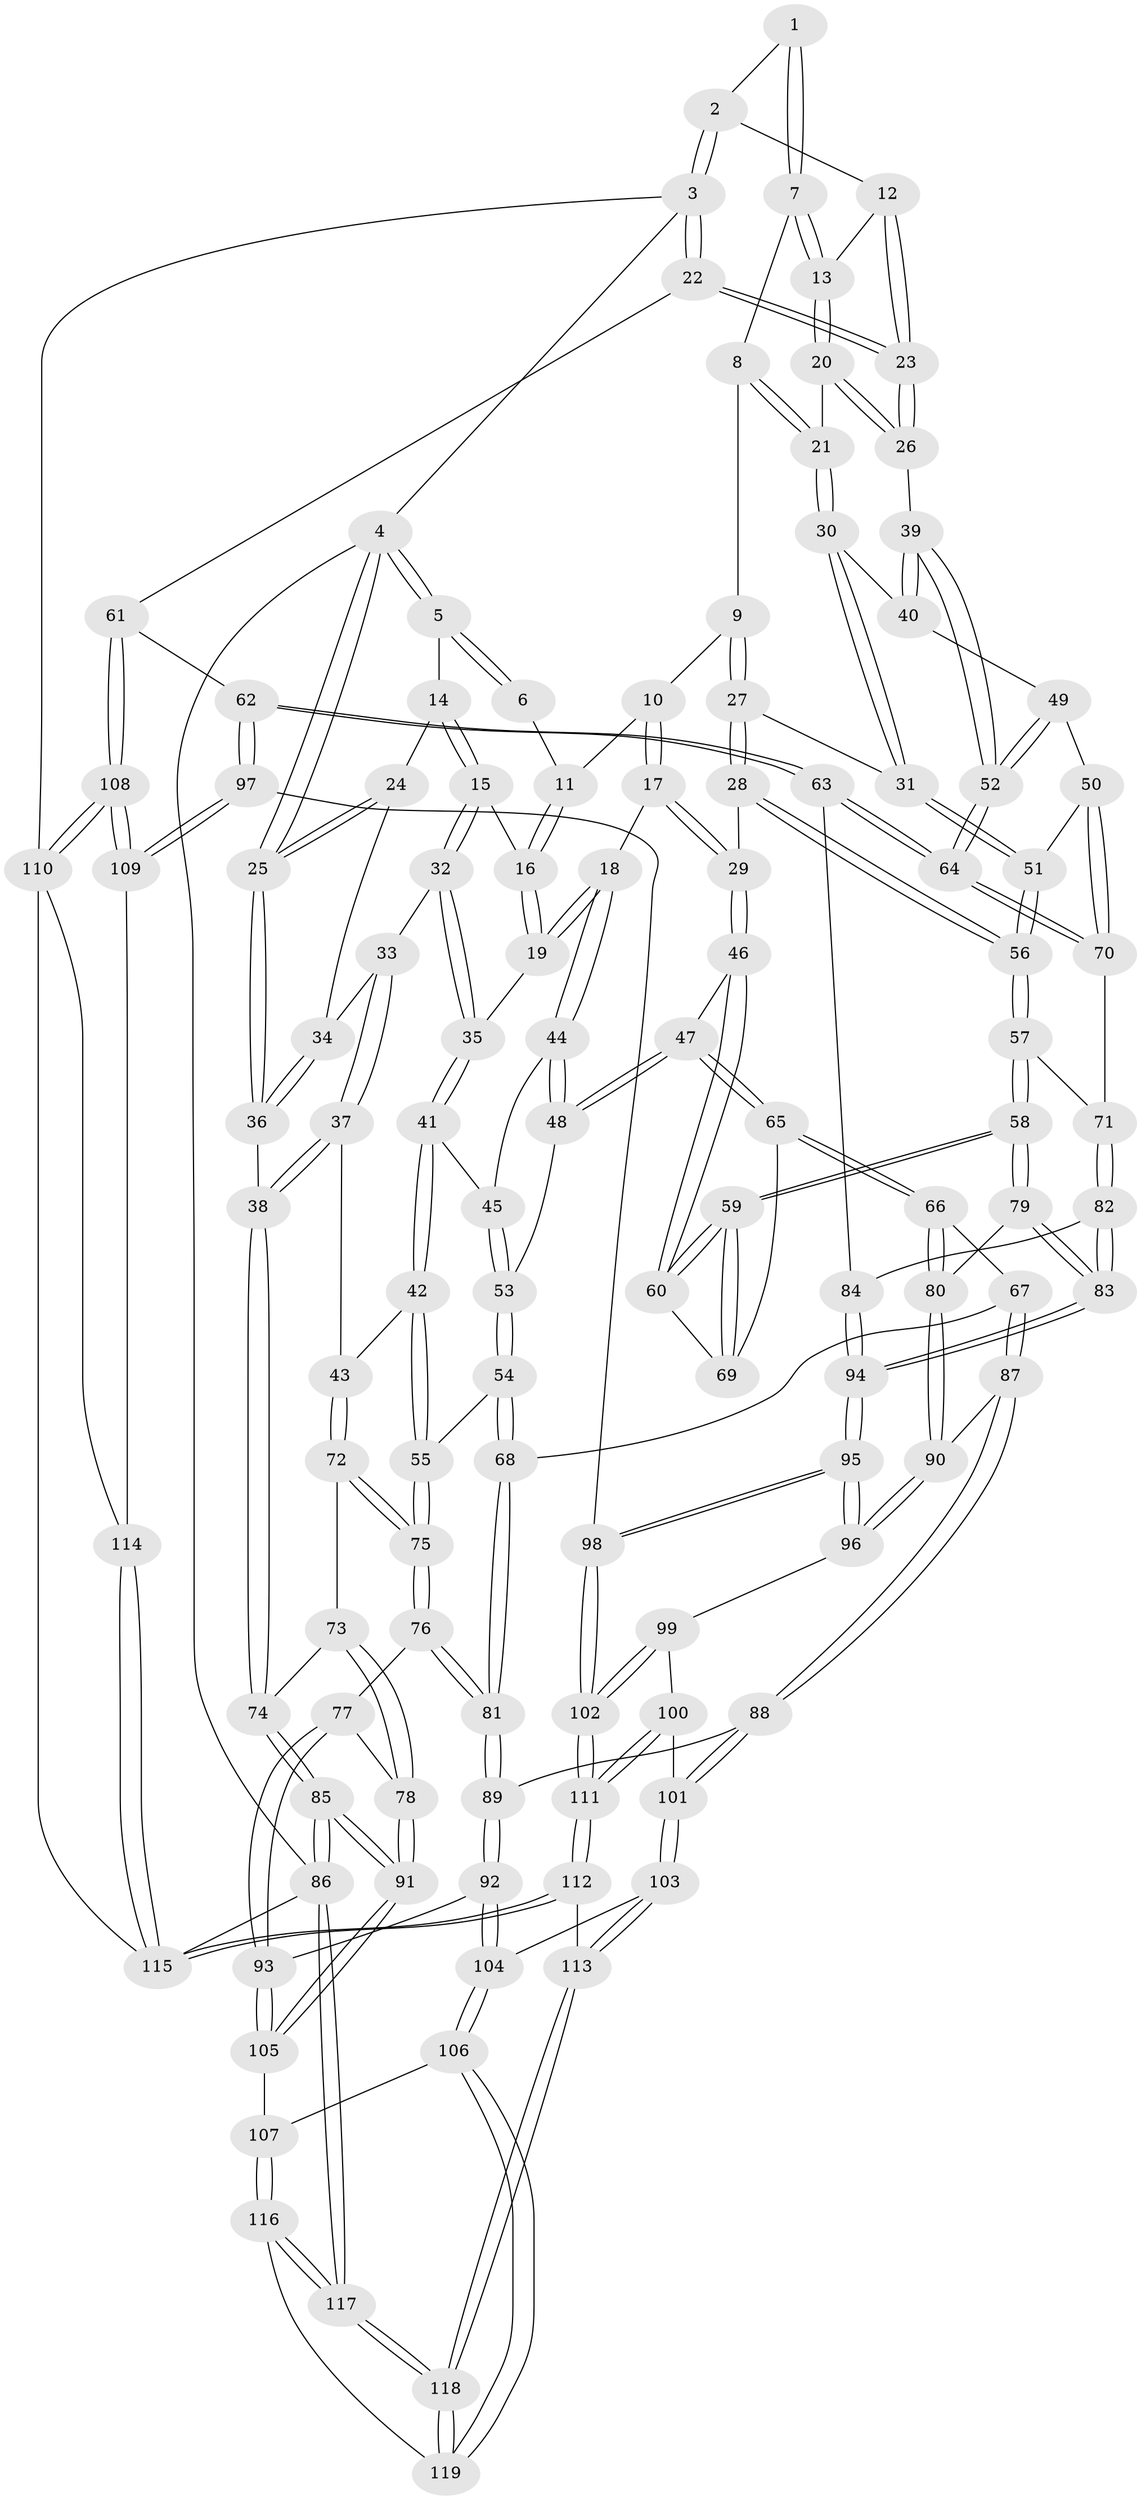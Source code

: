 // Generated by graph-tools (version 1.1) at 2025/11/02/27/25 16:11:51]
// undirected, 119 vertices, 294 edges
graph export_dot {
graph [start="1"]
  node [color=gray90,style=filled];
  1 [pos="+0.743649680823294+0"];
  2 [pos="+1+0"];
  3 [pos="+1+0"];
  4 [pos="+0+0"];
  5 [pos="+0.05015758657424036+0"];
  6 [pos="+0.5058816054080143+0"];
  7 [pos="+0.7470907732596125+0"];
  8 [pos="+0.7083471969375431+0.02305893496485178"];
  9 [pos="+0.5875596455860805+0.11210423556267787"];
  10 [pos="+0.4912125842863035+0.025674243295742045"];
  11 [pos="+0.47902597584426343+0.008609561349297789"];
  12 [pos="+0.9130173468523116+0.08934723183698536"];
  13 [pos="+0.8646163819541298+0.0861518392012214"];
  14 [pos="+0.14301720932974887+0"];
  15 [pos="+0.22290037377862187+0.05984359328490974"];
  16 [pos="+0.374052094946084+0.09179138021471475"];
  17 [pos="+0.46755135727021213+0.23457003547589778"];
  18 [pos="+0.45621926321499334+0.23367167059811692"];
  19 [pos="+0.425967987455496+0.20699908940151135"];
  20 [pos="+0.8320180592586287+0.17099863623607517"];
  21 [pos="+0.7491161035485859+0.21993528138488078"];
  22 [pos="+1+0.21834458593872802"];
  23 [pos="+1+0.2178810360393962"];
  24 [pos="+0.054716959478128595+0.16922158066546852"];
  25 [pos="+0+0"];
  26 [pos="+0.9957580313357317+0.25499409167271886"];
  27 [pos="+0.5725701090778959+0.24697721558230826"];
  28 [pos="+0.564278371881995+0.2514577938229826"];
  29 [pos="+0.5475205008276999+0.2552914539604509"];
  30 [pos="+0.7399961021034308+0.2380020759501031"];
  31 [pos="+0.6890468160207385+0.2618752345103942"];
  32 [pos="+0.21228464726437138+0.20807488904550175"];
  33 [pos="+0.062466489146720164+0.22015070640462833"];
  34 [pos="+0.04813211258763068+0.21421318540108872"];
  35 [pos="+0.21754204750008202+0.21930533667119947"];
  36 [pos="+0+0.2589645645675614"];
  37 [pos="+0.08249209789459178+0.3403877357796301"];
  38 [pos="+0+0.275840479346441"];
  39 [pos="+0.8855639811318126+0.31598535123203225"];
  40 [pos="+0.7831916352740578+0.2705043380415669"];
  41 [pos="+0.22367827566500265+0.2730080183853229"];
  42 [pos="+0.2087656109585565+0.2945103974009452"];
  43 [pos="+0.11941322238112063+0.3729096112040922"];
  44 [pos="+0.41444204303233617+0.2769288719205971"];
  45 [pos="+0.25547394066400214+0.2922518810550072"];
  46 [pos="+0.5053107702818139+0.36808531052961885"];
  47 [pos="+0.3865594212915026+0.3808957291587062"];
  48 [pos="+0.37889827840826007+0.372591481749758"];
  49 [pos="+0.7904558808215515+0.35362888828255185"];
  50 [pos="+0.7563972183914053+0.41004745510599744"];
  51 [pos="+0.7062995918781917+0.37121901173357563"];
  52 [pos="+0.8680277991981452+0.4001958356495653"];
  53 [pos="+0.32301905398738445+0.37576753135214586"];
  54 [pos="+0.278342642541688+0.4622522802598124"];
  55 [pos="+0.2531500957107197+0.45930842888885676"];
  56 [pos="+0.6231495018622124+0.4615979715322121"];
  57 [pos="+0.6229707402743084+0.46221747360456017"];
  58 [pos="+0.5679097948522451+0.49401741778867075"];
  59 [pos="+0.5503157746643044+0.46825319624672374"];
  60 [pos="+0.505678939600018+0.3990902800107849"];
  61 [pos="+1+0.6017446912505429"];
  62 [pos="+1+0.60090920173762"];
  63 [pos="+0.8981051870403242+0.5463681142527695"];
  64 [pos="+0.8626456060730342+0.49809632677639276"];
  65 [pos="+0.4137490570597841+0.45449003281087935"];
  66 [pos="+0.40470315654187533+0.5055624930449572"];
  67 [pos="+0.38691695807758564+0.5137686180725426"];
  68 [pos="+0.32243184433229105+0.5111463777604964"];
  69 [pos="+0.43195782126775845+0.44428754181356117"];
  70 [pos="+0.8015178900016937+0.4715053997276905"];
  71 [pos="+0.682974776099947+0.49398454847289325"];
  72 [pos="+0.11352107104257811+0.4140986082961561"];
  73 [pos="+0.08611491353712818+0.4253596425004851"];
  74 [pos="+0+0.3476137633013545"];
  75 [pos="+0.16760723265778377+0.4791349344449835"];
  76 [pos="+0.16012657926005888+0.5255884119101478"];
  77 [pos="+0.1191583393302251+0.5660980618979061"];
  78 [pos="+0+0.6076216765893662"];
  79 [pos="+0.550252975286779+0.5278184009045338"];
  80 [pos="+0.5179924989516214+0.5495685903430294"];
  81 [pos="+0.2634887149157527+0.6161616395673469"];
  82 [pos="+0.6874028419848115+0.5350853632187529"];
  83 [pos="+0.6974534142960559+0.6442545979410501"];
  84 [pos="+0.892879549455084+0.5494117746727861"];
  85 [pos="+0+0.6892198346623672"];
  86 [pos="+0+1"];
  87 [pos="+0.3846996902709352+0.6645062137562323"];
  88 [pos="+0.36599258615860125+0.686172988724079"];
  89 [pos="+0.26673543722459186+0.6536081131875132"];
  90 [pos="+0.5057805762661653+0.6193558100836469"];
  91 [pos="+0+0.6891290245969943"];
  92 [pos="+0.19641764881481608+0.70957371297853"];
  93 [pos="+0.18152902676402452+0.7059404274390916"];
  94 [pos="+0.7064125040269541+0.6589112686449343"];
  95 [pos="+0.6915008623370802+0.7021472338016977"];
  96 [pos="+0.541654399825035+0.6836507574019528"];
  97 [pos="+0.8273792394277188+0.8107937056071964"];
  98 [pos="+0.7112265628533895+0.7903377981769912"];
  99 [pos="+0.5272031812829234+0.7087007379307964"];
  100 [pos="+0.40546459297409493+0.7912593311133128"];
  101 [pos="+0.40200983537064616+0.7903636967295253"];
  102 [pos="+0.6033419803170181+0.9357720822677259"];
  103 [pos="+0.29342298535921846+0.8703065507853011"];
  104 [pos="+0.234452114999767+0.8538855157766095"];
  105 [pos="+0+0.7414181459495751"];
  106 [pos="+0.15986528589646135+0.8952405851791289"];
  107 [pos="+0.08162771775397576+0.868785743386148"];
  108 [pos="+1+0.8744766374395103"];
  109 [pos="+0.8692346878564509+0.881085419598638"];
  110 [pos="+1+0.8948216396863581"];
  111 [pos="+0.5950087024669795+0.95183693353161"];
  112 [pos="+0.591411407688219+1"];
  113 [pos="+0.41299573671793244+1"];
  114 [pos="+0.8515868016987485+0.9809682021409559"];
  115 [pos="+0.7242214767538934+1"];
  116 [pos="+0.024011746821184437+0.9837131647535422"];
  117 [pos="+0+1"];
  118 [pos="+0.18355364132221424+1"];
  119 [pos="+0.15465760256909916+0.9569428462538405"];
  1 -- 2;
  1 -- 7;
  1 -- 7;
  2 -- 3;
  2 -- 3;
  2 -- 12;
  3 -- 4;
  3 -- 22;
  3 -- 22;
  3 -- 110;
  4 -- 5;
  4 -- 5;
  4 -- 25;
  4 -- 25;
  4 -- 86;
  5 -- 6;
  5 -- 6;
  5 -- 14;
  6 -- 11;
  7 -- 8;
  7 -- 13;
  7 -- 13;
  8 -- 9;
  8 -- 21;
  8 -- 21;
  9 -- 10;
  9 -- 27;
  9 -- 27;
  10 -- 11;
  10 -- 17;
  10 -- 17;
  11 -- 16;
  11 -- 16;
  12 -- 13;
  12 -- 23;
  12 -- 23;
  13 -- 20;
  13 -- 20;
  14 -- 15;
  14 -- 15;
  14 -- 24;
  15 -- 16;
  15 -- 32;
  15 -- 32;
  16 -- 19;
  16 -- 19;
  17 -- 18;
  17 -- 29;
  17 -- 29;
  18 -- 19;
  18 -- 19;
  18 -- 44;
  18 -- 44;
  19 -- 35;
  20 -- 21;
  20 -- 26;
  20 -- 26;
  21 -- 30;
  21 -- 30;
  22 -- 23;
  22 -- 23;
  22 -- 61;
  23 -- 26;
  23 -- 26;
  24 -- 25;
  24 -- 25;
  24 -- 34;
  25 -- 36;
  25 -- 36;
  26 -- 39;
  27 -- 28;
  27 -- 28;
  27 -- 31;
  28 -- 29;
  28 -- 56;
  28 -- 56;
  29 -- 46;
  29 -- 46;
  30 -- 31;
  30 -- 31;
  30 -- 40;
  31 -- 51;
  31 -- 51;
  32 -- 33;
  32 -- 35;
  32 -- 35;
  33 -- 34;
  33 -- 37;
  33 -- 37;
  34 -- 36;
  34 -- 36;
  35 -- 41;
  35 -- 41;
  36 -- 38;
  37 -- 38;
  37 -- 38;
  37 -- 43;
  38 -- 74;
  38 -- 74;
  39 -- 40;
  39 -- 40;
  39 -- 52;
  39 -- 52;
  40 -- 49;
  41 -- 42;
  41 -- 42;
  41 -- 45;
  42 -- 43;
  42 -- 55;
  42 -- 55;
  43 -- 72;
  43 -- 72;
  44 -- 45;
  44 -- 48;
  44 -- 48;
  45 -- 53;
  45 -- 53;
  46 -- 47;
  46 -- 60;
  46 -- 60;
  47 -- 48;
  47 -- 48;
  47 -- 65;
  47 -- 65;
  48 -- 53;
  49 -- 50;
  49 -- 52;
  49 -- 52;
  50 -- 51;
  50 -- 70;
  50 -- 70;
  51 -- 56;
  51 -- 56;
  52 -- 64;
  52 -- 64;
  53 -- 54;
  53 -- 54;
  54 -- 55;
  54 -- 68;
  54 -- 68;
  55 -- 75;
  55 -- 75;
  56 -- 57;
  56 -- 57;
  57 -- 58;
  57 -- 58;
  57 -- 71;
  58 -- 59;
  58 -- 59;
  58 -- 79;
  58 -- 79;
  59 -- 60;
  59 -- 60;
  59 -- 69;
  59 -- 69;
  60 -- 69;
  61 -- 62;
  61 -- 108;
  61 -- 108;
  62 -- 63;
  62 -- 63;
  62 -- 97;
  62 -- 97;
  63 -- 64;
  63 -- 64;
  63 -- 84;
  64 -- 70;
  64 -- 70;
  65 -- 66;
  65 -- 66;
  65 -- 69;
  66 -- 67;
  66 -- 80;
  66 -- 80;
  67 -- 68;
  67 -- 87;
  67 -- 87;
  68 -- 81;
  68 -- 81;
  70 -- 71;
  71 -- 82;
  71 -- 82;
  72 -- 73;
  72 -- 75;
  72 -- 75;
  73 -- 74;
  73 -- 78;
  73 -- 78;
  74 -- 85;
  74 -- 85;
  75 -- 76;
  75 -- 76;
  76 -- 77;
  76 -- 81;
  76 -- 81;
  77 -- 78;
  77 -- 93;
  77 -- 93;
  78 -- 91;
  78 -- 91;
  79 -- 80;
  79 -- 83;
  79 -- 83;
  80 -- 90;
  80 -- 90;
  81 -- 89;
  81 -- 89;
  82 -- 83;
  82 -- 83;
  82 -- 84;
  83 -- 94;
  83 -- 94;
  84 -- 94;
  84 -- 94;
  85 -- 86;
  85 -- 86;
  85 -- 91;
  85 -- 91;
  86 -- 117;
  86 -- 117;
  86 -- 115;
  87 -- 88;
  87 -- 88;
  87 -- 90;
  88 -- 89;
  88 -- 101;
  88 -- 101;
  89 -- 92;
  89 -- 92;
  90 -- 96;
  90 -- 96;
  91 -- 105;
  91 -- 105;
  92 -- 93;
  92 -- 104;
  92 -- 104;
  93 -- 105;
  93 -- 105;
  94 -- 95;
  94 -- 95;
  95 -- 96;
  95 -- 96;
  95 -- 98;
  95 -- 98;
  96 -- 99;
  97 -- 98;
  97 -- 109;
  97 -- 109;
  98 -- 102;
  98 -- 102;
  99 -- 100;
  99 -- 102;
  99 -- 102;
  100 -- 101;
  100 -- 111;
  100 -- 111;
  101 -- 103;
  101 -- 103;
  102 -- 111;
  102 -- 111;
  103 -- 104;
  103 -- 113;
  103 -- 113;
  104 -- 106;
  104 -- 106;
  105 -- 107;
  106 -- 107;
  106 -- 119;
  106 -- 119;
  107 -- 116;
  107 -- 116;
  108 -- 109;
  108 -- 109;
  108 -- 110;
  108 -- 110;
  109 -- 114;
  110 -- 114;
  110 -- 115;
  111 -- 112;
  111 -- 112;
  112 -- 113;
  112 -- 115;
  112 -- 115;
  113 -- 118;
  113 -- 118;
  114 -- 115;
  114 -- 115;
  116 -- 117;
  116 -- 117;
  116 -- 119;
  117 -- 118;
  117 -- 118;
  118 -- 119;
  118 -- 119;
}
